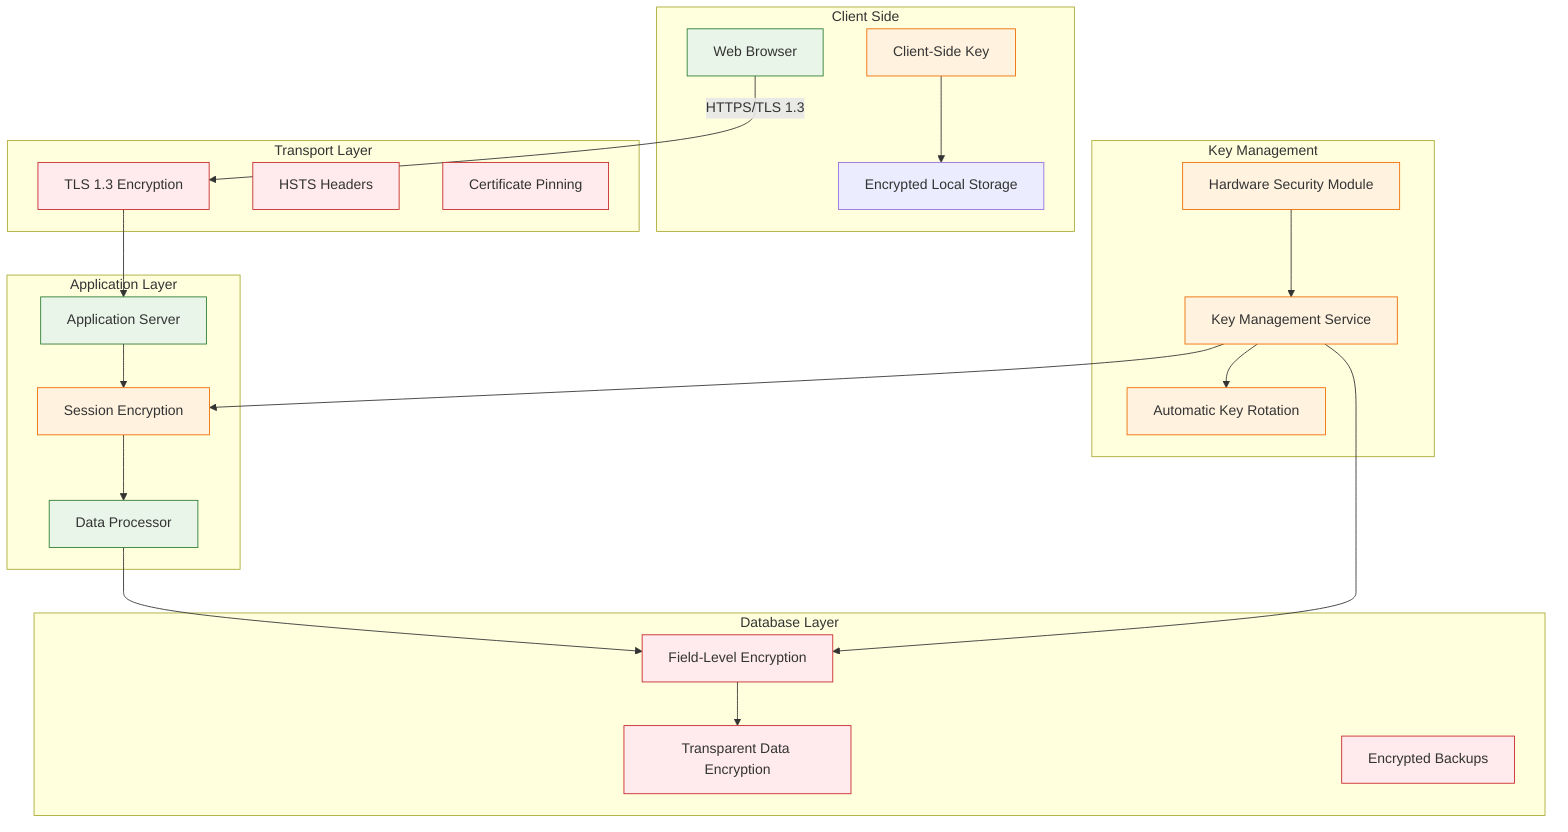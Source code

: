 graph TB
    subgraph "Client Side"
        Browser[Web Browser]
        ClientKey[Client-Side Key]
        LocalStorage[Encrypted Local Storage]
    end
    
    subgraph "Transport Layer"
        TLS[TLS 1.3 Encryption]
        HSTS[HSTS Headers]
        CertPin[Certificate Pinning]
    end
    
    subgraph "Application Layer"
        AppServer[Application Server]
        SessionKey[Session Encryption]
        DataProcessor[Data Processor]
    end
    
    subgraph "Database Layer"
        FieldEnc[Field-Level Encryption]
        TDE[Transparent Data Encryption]
        BackupEnc[Encrypted Backups]
    end
    
    subgraph "Key Management"
        HSM[Hardware Security Module]
        KMS[Key Management Service]
        KeyRotation[Automatic Key Rotation]
    end
    
    Browser -->|HTTPS/TLS 1.3| TLS
    TLS --> AppServer
    AppServer --> SessionKey
    SessionKey --> DataProcessor
    DataProcessor --> FieldEnc
    FieldEnc --> TDE
    
    ClientKey --> LocalStorage
    HSM --> KMS
    KMS --> KeyRotation
    KMS --> FieldEnc
    KMS --> SessionKey
    
    classDef encryption fill:#ffebee,stroke:#c62828
    classDef keys fill:#fff3e0,stroke:#ef6c00
    classDef transport fill:#e8f5e8,stroke:#2e7d32
    
    class TLS,HSTS,CertPin,FieldEnc,TDE,BackupEnc encryption
    class HSM,KMS,KeyRotation,ClientKey,SessionKey keys
    class Browser,AppServer,DataProcessor transport